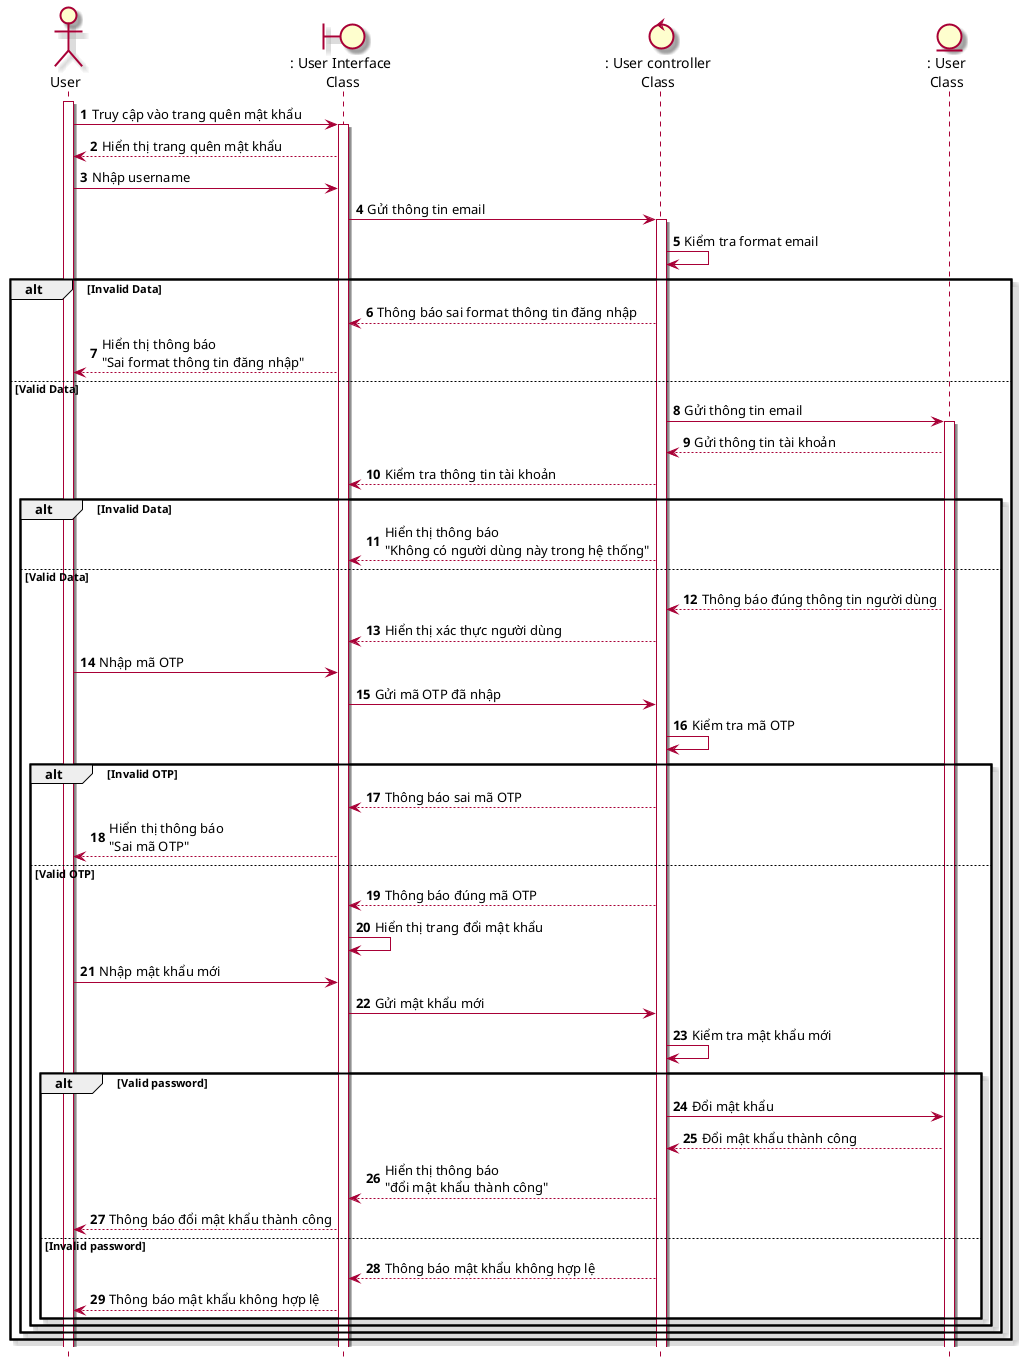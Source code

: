 @startuml SeqQuenMatKhau
skin rose
hide footbox
autonumber
actor user as "User"
boundary userInterface as ": User Interface\n Class"
control userController as ": User controller\nClass"
entity User as ": User\nClass"
user++
user -> userInterface++: Truy cập vào trang quên mật khẩu
userInterface --> user: Hiển thị trang quên mật khẩu
user -> userInterface: Nhập username 
userInterface -> userController++: Gửi thông tin email
userController -> userController: Kiểm tra format email
alt Invalid Data
    userController --> userInterface: Thông báo sai format thông tin đăng nhập
    userInterface --> user: Hiển thị thông báo\n"Sai format thông tin đăng nhập"
else Valid Data
    userController -> User++: Gửi thông tin email
    User --> userController: Gửi thông tin tài khoản
    userController --> userInterface: Kiểm tra thông tin tài khoản
    alt Invalid Data
        userController --> userInterface: Hiển thị thông báo\n"Không có người dùng này trong hệ thống"
    else Valid Data
        User-->userController: Thông báo đúng thông tin người dùng
        userController --> userInterface: Hiển thị xác thực người dùng
        user -> userInterface: Nhập mã OTP
        userInterface -> userController: Gửi mã OTP đã nhập
        userController -> userController: Kiểm tra mã OTP
        alt Invalid OTP
        userController --> userInterface: Thông báo sai mã OTP
        userInterface --> user: Hiển thị thông báo\n"Sai mã OTP"
        else Valid OTP
        userController --> userInterface: Thông báo đúng mã OTP
        userInterface -> userInterface: Hiển thị trang đổi mật khẩu
        user -> userInterface: Nhập mật khẩu mới
        userInterface -> userController: Gửi mật khẩu mới
        userController -> userController: Kiểm tra mật khẩu mới
        alt Valid password
        userController -> User: Đổi mật khẩu
        User --> userController: Đổi mật khẩu thành công
        userController --> userInterface: Hiển thị thông báo \n"đổi mật khẩu thành công"
        userInterface --> user: Thông báo đổi mật khẩu thành công
        else Invalid password 
        userController --> userInterface: Thông báo mật khẩu không hợp lệ
        userInterface --> user: Thông báo mật khẩu không hợp lệ
        end
        end
    end 
end
@enduml